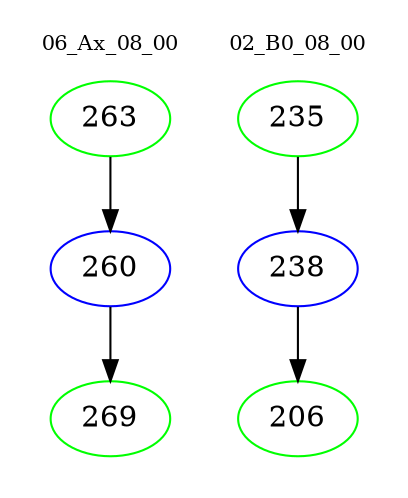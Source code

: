 digraph{
subgraph cluster_0 {
color = white
label = "06_Ax_08_00";
fontsize=10;
T0_263 [label="263", color="green"]
T0_263 -> T0_260 [color="black"]
T0_260 [label="260", color="blue"]
T0_260 -> T0_269 [color="black"]
T0_269 [label="269", color="green"]
}
subgraph cluster_1 {
color = white
label = "02_B0_08_00";
fontsize=10;
T1_235 [label="235", color="green"]
T1_235 -> T1_238 [color="black"]
T1_238 [label="238", color="blue"]
T1_238 -> T1_206 [color="black"]
T1_206 [label="206", color="green"]
}
}
